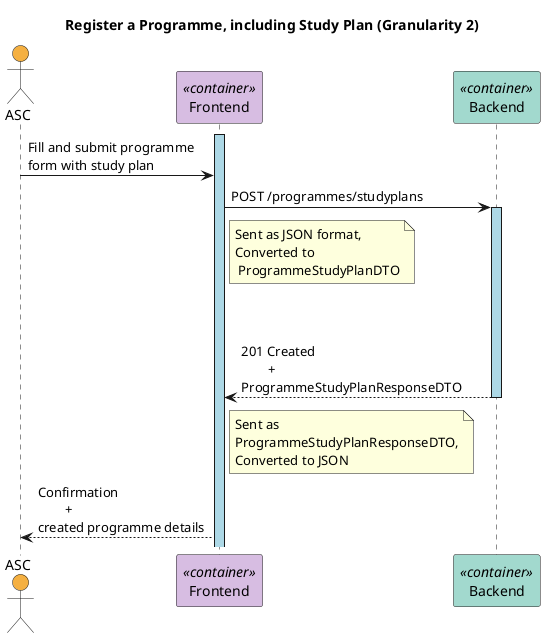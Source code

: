 @startuml
title Register a Programme, including Study Plan (Granularity 2)
skinparam sequenceLifeLineBackgroundColor lightblue

actor ASC #F5B041
participant Frontend <<container>> #D7BDE2
participant Backend <<container>> #A2D9CE


activate Frontend
ASC -> Frontend: Fill and submit programme \nform with study plan

Frontend -> Backend: POST /programmes/studyplans
activate Backend
note right Frontend
  Sent as JSON format,
  Converted to
   ProgrammeStudyPlanDTO
end note
|||
|||
Backend --> Frontend: 201 Created \n\t+ \nProgrammeStudyPlanResponseDTO\t
deactivate Backend
note right Frontend
  Sent as
  ProgrammeStudyPlanResponseDTO,
  Converted to JSON
end note

Frontend --> ASC: Confirmation \n\t+ \ncreated programme details
@enduml